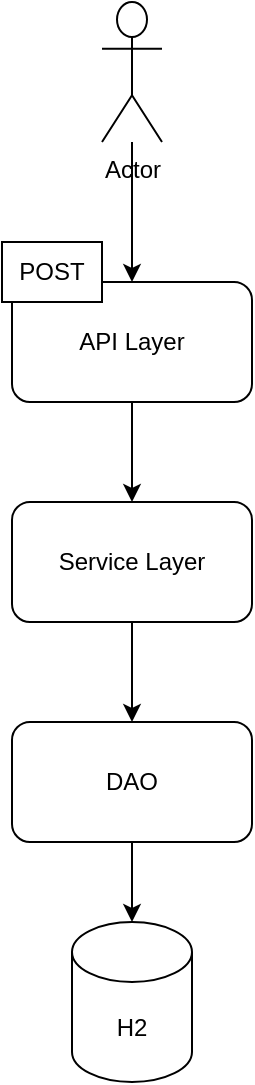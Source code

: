 <mxfile version="13.7.3" type="github"><diagram id="gJskIu92c0gTxaDD-hbf" name="Page-1"><mxGraphModel dx="946" dy="590" grid="1" gridSize="10" guides="1" tooltips="1" connect="1" arrows="1" fold="1" page="1" pageScale="1" pageWidth="827" pageHeight="1169" background="none" math="0" shadow="0"><root><mxCell id="0"/><mxCell id="1" parent="0"/><mxCell id="e_na0BgFhjJHTRDul1sz-5" value="" style="edgeStyle=orthogonalEdgeStyle;rounded=0;orthogonalLoop=1;jettySize=auto;html=1;" edge="1" parent="1" source="e_na0BgFhjJHTRDul1sz-1" target="e_na0BgFhjJHTRDul1sz-2"><mxGeometry relative="1" as="geometry"/></mxCell><mxCell id="e_na0BgFhjJHTRDul1sz-1" value="Actor" style="shape=umlActor;verticalLabelPosition=bottom;verticalAlign=top;html=1;outlineConnect=0;" vertex="1" parent="1"><mxGeometry x="330" y="60" width="30" height="70" as="geometry"/></mxCell><mxCell id="e_na0BgFhjJHTRDul1sz-6" value="" style="edgeStyle=orthogonalEdgeStyle;rounded=0;orthogonalLoop=1;jettySize=auto;html=1;" edge="1" parent="1" source="e_na0BgFhjJHTRDul1sz-2" target="e_na0BgFhjJHTRDul1sz-3"><mxGeometry relative="1" as="geometry"/></mxCell><mxCell id="e_na0BgFhjJHTRDul1sz-2" value="API Layer" style="rounded=1;whiteSpace=wrap;html=1;" vertex="1" parent="1"><mxGeometry x="285" y="200" width="120" height="60" as="geometry"/></mxCell><mxCell id="e_na0BgFhjJHTRDul1sz-7" value="" style="edgeStyle=orthogonalEdgeStyle;rounded=0;orthogonalLoop=1;jettySize=auto;html=1;" edge="1" parent="1" source="e_na0BgFhjJHTRDul1sz-3" target="e_na0BgFhjJHTRDul1sz-4"><mxGeometry relative="1" as="geometry"/></mxCell><mxCell id="e_na0BgFhjJHTRDul1sz-3" value="Service Layer" style="rounded=1;whiteSpace=wrap;html=1;" vertex="1" parent="1"><mxGeometry x="285" y="310" width="120" height="60" as="geometry"/></mxCell><mxCell id="e_na0BgFhjJHTRDul1sz-18" value="" style="edgeStyle=orthogonalEdgeStyle;rounded=0;orthogonalLoop=1;jettySize=auto;html=1;" edge="1" parent="1" source="e_na0BgFhjJHTRDul1sz-4" target="e_na0BgFhjJHTRDul1sz-17"><mxGeometry relative="1" as="geometry"/></mxCell><mxCell id="e_na0BgFhjJHTRDul1sz-4" value="DAO" style="rounded=1;whiteSpace=wrap;html=1;" vertex="1" parent="1"><mxGeometry x="285" y="420" width="120" height="60" as="geometry"/></mxCell><mxCell id="e_na0BgFhjJHTRDul1sz-17" value="H2" style="shape=cylinder3;whiteSpace=wrap;html=1;boundedLbl=1;backgroundOutline=1;size=15;" vertex="1" parent="1"><mxGeometry x="315" y="520" width="60" height="80" as="geometry"/></mxCell><mxCell id="e_na0BgFhjJHTRDul1sz-19" value="POST" style="rounded=0;whiteSpace=wrap;html=1;" vertex="1" parent="1"><mxGeometry x="280" y="180" width="50" height="30" as="geometry"/></mxCell></root></mxGraphModel></diagram></mxfile>
